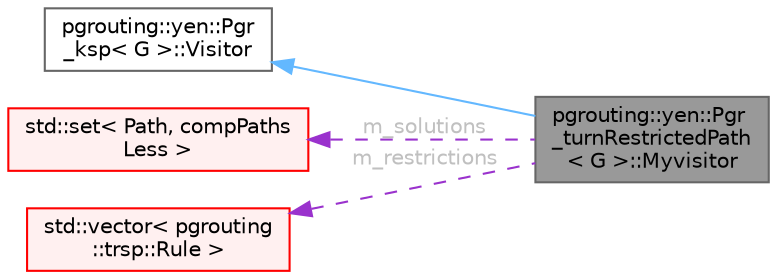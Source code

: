 digraph "pgrouting::yen::Pgr_turnRestrictedPath&lt; G &gt;::Myvisitor"
{
 // LATEX_PDF_SIZE
  bgcolor="transparent";
  edge [fontname=Helvetica,fontsize=10,labelfontname=Helvetica,labelfontsize=10];
  node [fontname=Helvetica,fontsize=10,shape=box,height=0.2,width=0.4];
  rankdir="LR";
  Node1 [id="Node000001",label="pgrouting::yen::Pgr\l_turnRestrictedPath\l\< G \>::Myvisitor",height=0.2,width=0.4,color="gray40", fillcolor="grey60", style="filled", fontcolor="black",tooltip=" "];
  Node2 -> Node1 [id="edge1_Node000001_Node000002",dir="back",color="steelblue1",style="solid",tooltip=" "];
  Node2 [id="Node000002",label="pgrouting::yen::Pgr\l_ksp\< G \>::Visitor",height=0.2,width=0.4,color="gray40", fillcolor="white", style="filled",URL="$classpgrouting_1_1yen_1_1Pgr__ksp_1_1Visitor.html",tooltip=" "];
  Node3 -> Node1 [id="edge2_Node000001_Node000003",dir="back",color="darkorchid3",style="dashed",tooltip=" ",label=" m_solutions",fontcolor="grey" ];
  Node3 [id="Node000003",label="std::set\< Path, compPaths\lLess \>",height=0.2,width=0.4,color="red", fillcolor="#FFF0F0", style="filled",tooltip=" "];
  Node11 -> Node1 [id="edge3_Node000001_Node000011",dir="back",color="darkorchid3",style="dashed",tooltip=" ",label=" m_restrictions",fontcolor="grey" ];
  Node11 [id="Node000011",label="std::vector\< pgrouting\l::trsp::Rule \>",height=0.2,width=0.4,color="red", fillcolor="#FFF0F0", style="filled",tooltip=" "];
}
